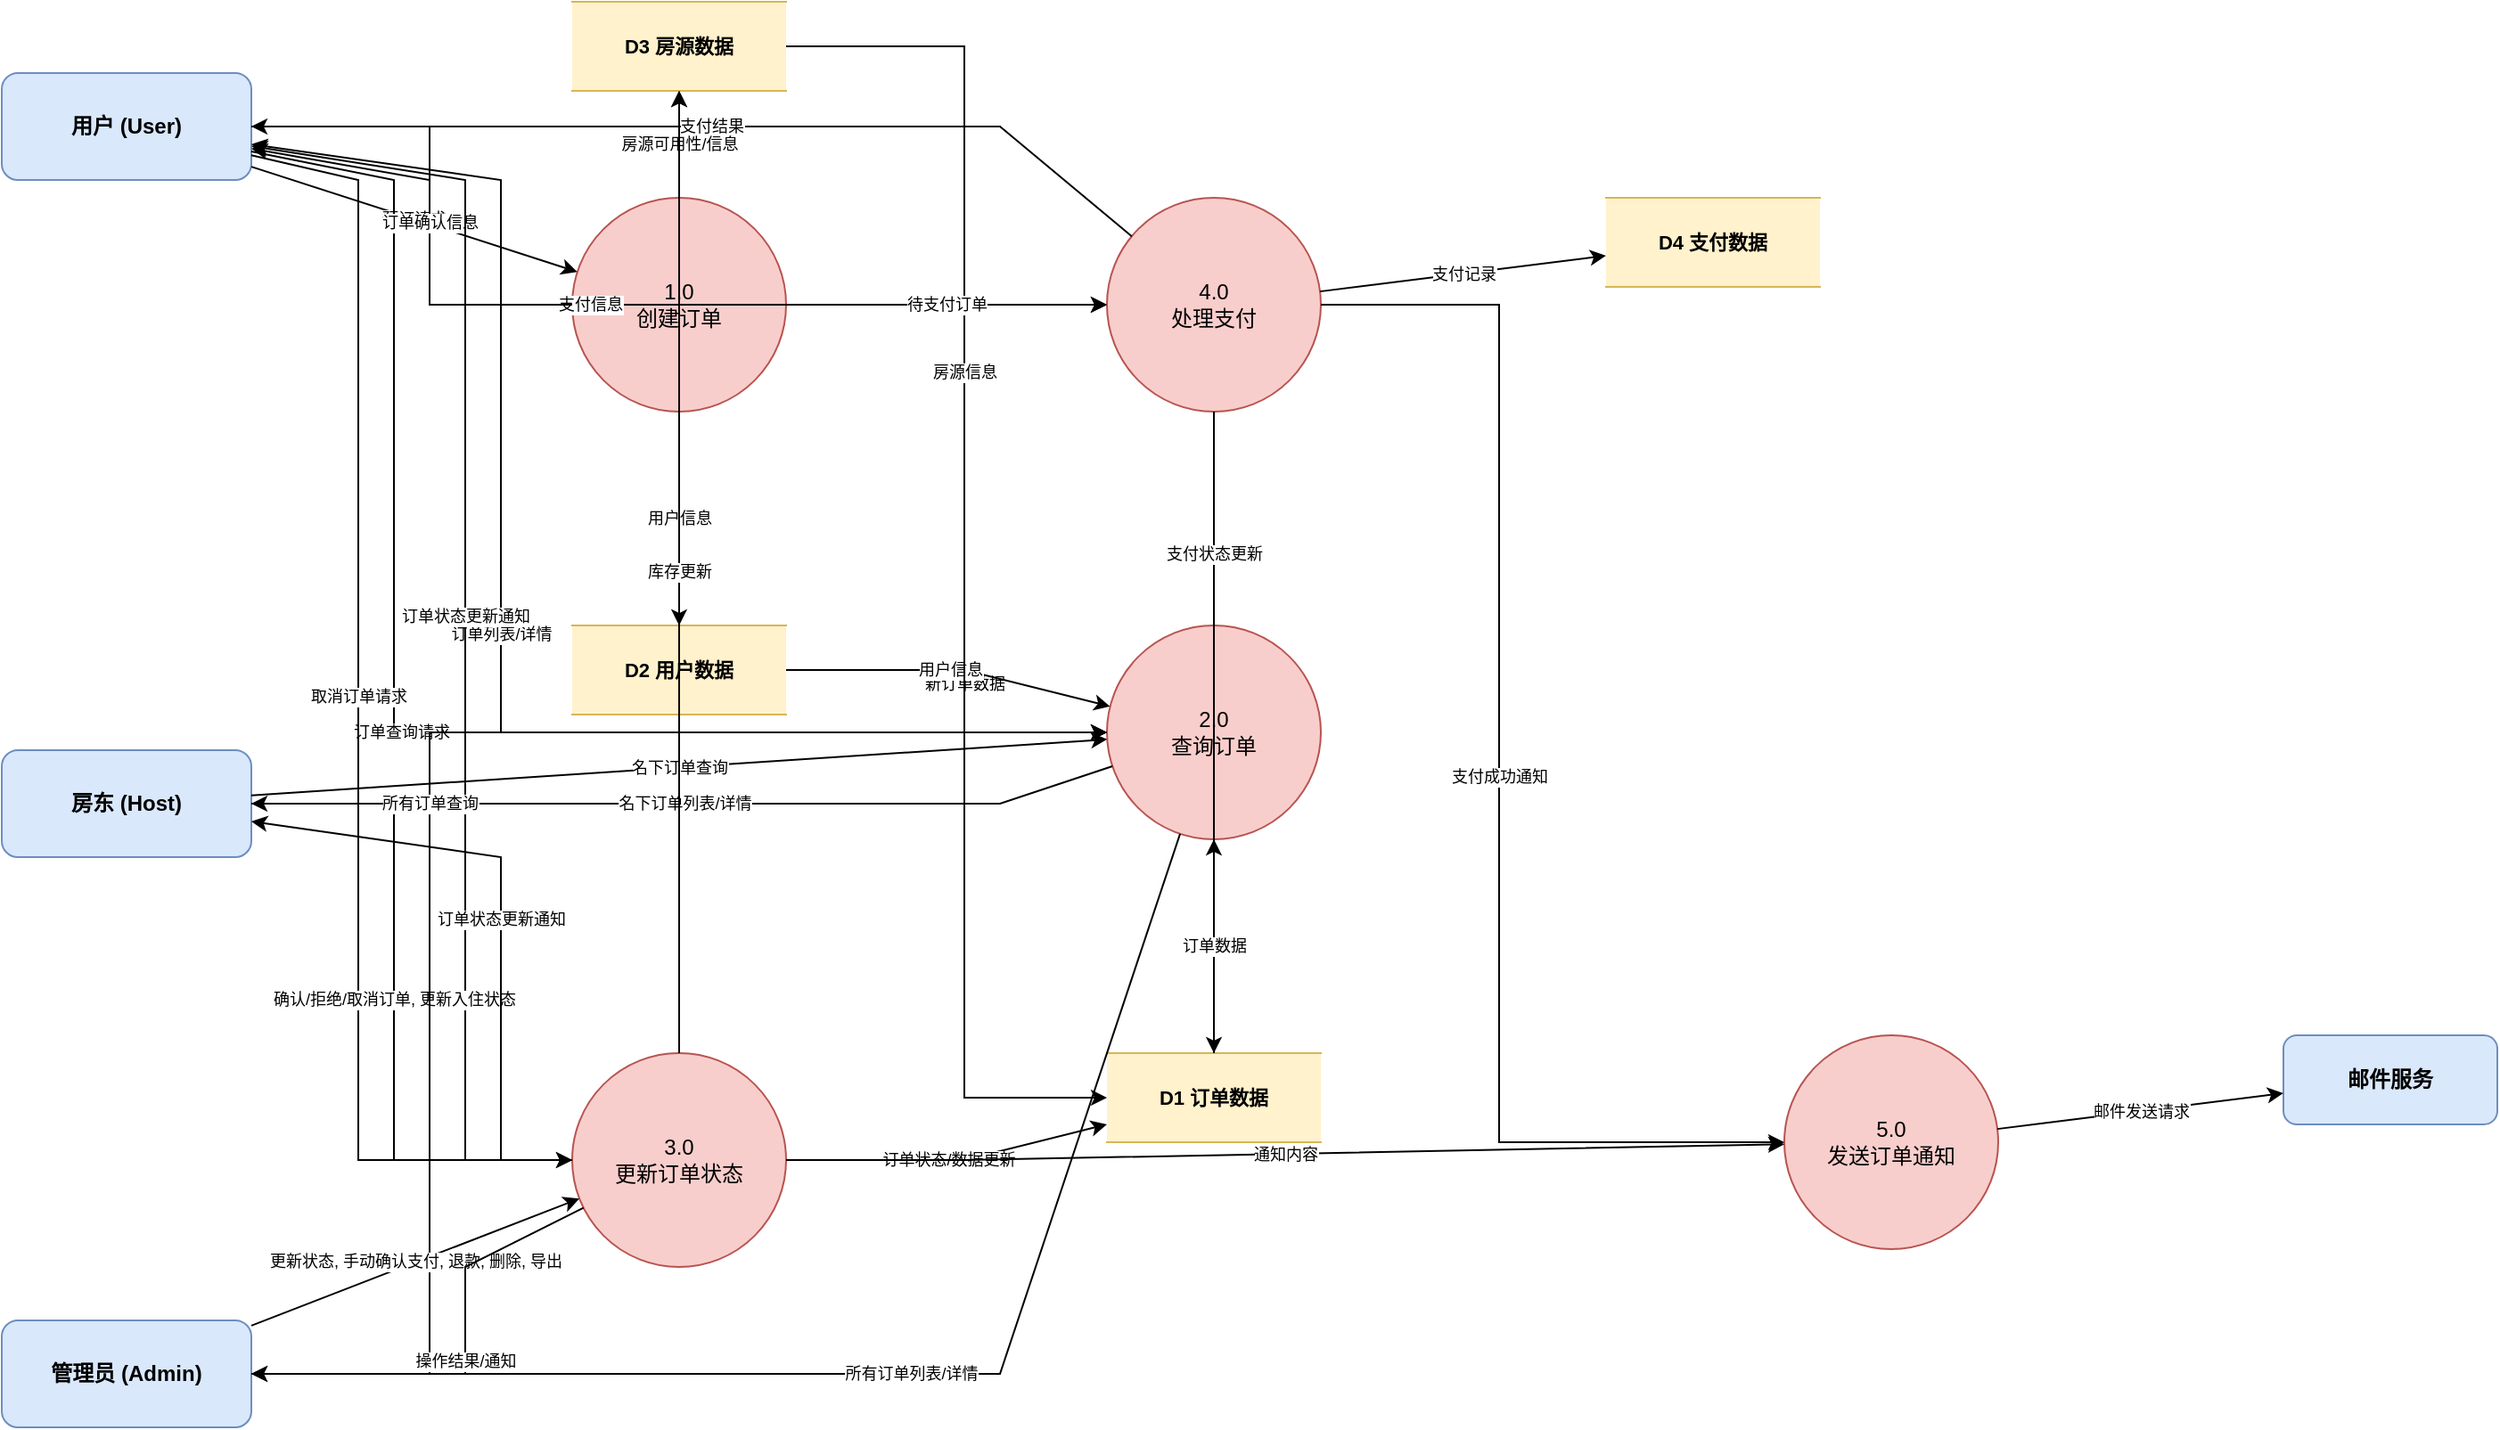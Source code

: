 <mxfile version="26.2.2">
  <diagram id="order_level1_dfd" name="订单模块Level1数据流图">
    <mxGraphModel dx="1471" dy="873" grid="1" gridSize="10" guides="1" tooltips="1" connect="1" arrows="1" fold="1" page="1" pageScale="1" pageWidth="2339" pageHeight="1654" math="0" shadow="0">
      <root>
        <mxCell id="0" />
        <mxCell id="1" parent="0" />
        <mxCell id="entity-user" value="用户 (User)" style="shape=rectangle;rounded=1;whiteSpace=wrap;html=1;fontSize=12;fontStyle=1;fillColor=#dae8fc;strokeColor=#6c8ebf;" parent="1" vertex="1">
          <mxGeometry x="40" y="80" width="140" height="60" as="geometry" />
        </mxCell>
        <mxCell id="entity-host" value="房东 (Host)" style="shape=rectangle;rounded=1;whiteSpace=wrap;html=1;fontSize=12;fontStyle=1;fillColor=#dae8fc;strokeColor=#6c8ebf;" parent="1" vertex="1">
          <mxGeometry x="40" y="460" width="140" height="60" as="geometry" />
        </mxCell>
        <mxCell id="entity-admin" value="管理员 (Admin)" style="shape=rectangle;rounded=1;whiteSpace=wrap;html=1;fontSize=12;fontStyle=1;fillColor=#dae8fc;strokeColor=#6c8ebf;" parent="1" vertex="1">
          <mxGeometry x="40" y="780" width="140" height="60" as="geometry" />
        </mxCell>
        <mxCell id="entity-email" value="邮件服务" style="shape=rectangle;rounded=1;whiteSpace=wrap;html=1;fontSize=12;fontStyle=1;fillColor=#dae8fc;strokeColor=#6c8ebf;" parent="1" vertex="1">
          <mxGeometry x="1320" y="620" width="120" height="50" as="geometry" />
        </mxCell>
        <mxCell id="process-create" value="1.0&#xa;创建订单" style="ellipse;whiteSpace=wrap;html=1;aspect=fixed;fontSize=12;verticalAlign=middle;fillColor=#f8cecc;strokeColor=#b85450;" parent="1" vertex="1">
          <mxGeometry x="360" y="150" width="120" height="120" as="geometry" />
        </mxCell>
        <mxCell id="process-query" value="2.0&#xa;查询订单" style="ellipse;whiteSpace=wrap;html=1;aspect=fixed;fontSize=12;verticalAlign=middle;fillColor=#f8cecc;strokeColor=#b85450;" parent="1" vertex="1">
          <mxGeometry x="660" y="390" width="120" height="120" as="geometry" />
        </mxCell>
        <mxCell id="process-update" value="3.0&#xa;更新订单状态" style="ellipse;whiteSpace=wrap;html=1;aspect=fixed;fontSize=12;verticalAlign=middle;fillColor=#f8cecc;strokeColor=#b85450;" parent="1" vertex="1">
          <mxGeometry x="360" y="630" width="120" height="120" as="geometry" />
        </mxCell>
        <mxCell id="process-payment" value="4.0&#xa;处理支付" style="ellipse;whiteSpace=wrap;html=1;aspect=fixed;fontSize=12;verticalAlign=middle;fillColor=#f8cecc;strokeColor=#b85450;" parent="1" vertex="1">
          <mxGeometry x="660" y="150" width="120" height="120" as="geometry" />
        </mxCell>
        <mxCell id="process-notify" value="5.0&#xa;发送订单通知" style="ellipse;whiteSpace=wrap;html=1;aspect=fixed;fontSize=12;verticalAlign=middle;fillColor=#f8cecc;strokeColor=#b85450;" parent="1" vertex="1">
          <mxGeometry x="1040" y="620" width="120" height="120" as="geometry" />
        </mxCell>
        <mxCell id="ds-orders" value="D1 订单数据" style="shape=partialRectangle;whiteSpace=wrap;html=1;left=0;right=0;fontSize=11;fontStyle=1;fillColor=#fff2cc;strokeColor=#d6b656;" parent="1" vertex="1">
          <mxGeometry x="660" y="630" width="120" height="50" as="geometry" />
        </mxCell>
        <mxCell id="ds-users" value="D2 用户数据" style="shape=partialRectangle;whiteSpace=wrap;html=1;left=0;right=0;fontSize=11;fontStyle=1;fillColor=#fff2cc;strokeColor=#d6b656;" parent="1" vertex="1">
          <mxGeometry x="360" y="390" width="120" height="50" as="geometry" />
        </mxCell>
        <mxCell id="ds-homestays" value="D3 房源数据" style="shape=partialRectangle;whiteSpace=wrap;html=1;left=0;right=0;fontSize=11;fontStyle=1;fillColor=#fff2cc;strokeColor=#d6b656;" parent="1" vertex="1">
          <mxGeometry x="360" y="40" width="120" height="50" as="geometry" />
        </mxCell>
        <mxCell id="ds-payments" value="D4 支付数据" style="shape=partialRectangle;whiteSpace=wrap;html=1;left=0;right=0;fontSize=11;fontStyle=1;fillColor=#fff2cc;strokeColor=#d6b656;" parent="1" vertex="1">
          <mxGeometry x="940" y="150" width="120" height="50" as="geometry" />
        </mxCell>
        <mxCell id="flow-user-create" value="预订请求" style="endArrow=classic;html=1;rounded=0;fontSize=9;" parent="1" source="entity-user" target="process-create" edge="1">
          <mxGeometry relative="1" as="geometry" />
        </mxCell>
        <mxCell id="flow-user-pay" value="支付信息" style="endArrow=classic;html=1;rounded=0;fontSize=9;" parent="1" source="entity-user" target="process-payment" edge="1">
          <mxGeometry relative="1" as="geometry">
            <Array as="points">
              <mxPoint x="280" y="110" />
              <mxPoint x="280" y="210" />
            </Array>
          </mxGeometry>
        </mxCell>
        <mxCell id="flow-user-query" value="订单查询请求" style="endArrow=classic;html=1;rounded=0;fontSize=9;" parent="1" source="entity-user" target="process-query" edge="1">
          <mxGeometry relative="1" as="geometry">
            <Array as="points">
              <mxPoint x="260" y="140" />
              <mxPoint x="260" y="450" />
            </Array>
          </mxGeometry>
        </mxCell>
        <mxCell id="flow-user-cancel" value="取消订单请求" style="endArrow=classic;html=1;rounded=0;fontSize=9;" parent="1" source="entity-user" target="process-update" edge="1">
          <mxGeometry x="-0.039" relative="1" as="geometry">
            <Array as="points">
              <mxPoint x="240" y="140" />
              <mxPoint x="240" y="690" />
            </Array>
            <mxPoint as="offset" />
          </mxGeometry>
        </mxCell>
        <mxCell id="flow-create-user" value="订单确认信息" style="endArrow=classic;html=1;rounded=0;fontSize=9;" parent="1" source="process-create" target="entity-user" edge="1">
          <mxGeometry relative="1" as="geometry">
            <Array as="points">
              <mxPoint x="280" y="210" />
              <mxPoint x="280" y="140" />
            </Array>
          </mxGeometry>
        </mxCell>
        <mxCell id="flow-pay-user" value="支付结果" style="endArrow=classic;html=1;rounded=0;fontSize=9;" parent="1" source="process-payment" target="entity-user" edge="1">
          <mxGeometry relative="1" as="geometry">
            <Array as="points">
              <mxPoint x="600" y="110" />
            </Array>
          </mxGeometry>
        </mxCell>
        <mxCell id="flow-query-user" value="订单列表/详情" style="endArrow=classic;html=1;rounded=0;fontSize=9;" parent="1" source="process-query" target="entity-user" edge="1">
          <mxGeometry relative="1" as="geometry">
            <Array as="points">
              <mxPoint x="320" y="450" />
              <mxPoint x="320" y="140" />
            </Array>
          </mxGeometry>
        </mxCell>
        <mxCell id="flow-update-user" value="订单状态更新通知" style="endArrow=classic;html=1;rounded=0;fontSize=9;" parent="1" source="process-update" target="entity-user" edge="1">
          <mxGeometry relative="1" as="geometry">
            <Array as="points">
              <mxPoint x="300" y="690" />
              <mxPoint x="300" y="140" />
            </Array>
          </mxGeometry>
        </mxCell>
        <mxCell id="flow-host-query" value="名下订单查询" style="endArrow=classic;html=1;rounded=0;fontSize=9;" parent="1" source="entity-host" target="process-query" edge="1">
          <mxGeometry relative="1" as="geometry" />
        </mxCell>
        <mxCell id="flow-host-update" value="确认/拒绝/取消订单, 更新入住状态" style="endArrow=classic;html=1;rounded=0;fontSize=9;" parent="1" source="entity-host" target="process-update" edge="1">
          <mxGeometry relative="1" as="geometry">
            <Array as="points">
              <mxPoint x="260" y="490" />
              <mxPoint x="260" y="690" />
            </Array>
          </mxGeometry>
        </mxCell>
        <mxCell id="flow-query-host" value="名下订单列表/详情" style="endArrow=classic;html=1;rounded=0;fontSize=9;" parent="1" source="process-query" target="entity-host" edge="1">
          <mxGeometry relative="1" as="geometry">
            <Array as="points">
              <mxPoint x="600" y="490" />
            </Array>
          </mxGeometry>
        </mxCell>
        <mxCell id="flow-update-host" value="订单状态更新通知" style="endArrow=classic;html=1;rounded=0;fontSize=9;" parent="1" source="process-update" target="entity-host" edge="1">
          <mxGeometry relative="1" as="geometry">
            <Array as="points">
              <mxPoint x="320" y="690" />
              <mxPoint x="320" y="520" />
            </Array>
          </mxGeometry>
        </mxCell>
        <mxCell id="flow-admin-query" value="所有订单查询" style="endArrow=classic;html=1;rounded=0;fontSize=9;" parent="1" source="entity-admin" target="process-query" edge="1">
          <mxGeometry relative="1" as="geometry">
            <Array as="points">
              <mxPoint x="280" y="810" />
              <mxPoint x="280" y="450" />
            </Array>
          </mxGeometry>
        </mxCell>
        <mxCell id="flow-admin-update" value="更新状态, 手动确认支付, 退款, 删除, 导出" style="endArrow=classic;html=1;rounded=0;fontSize=9;" parent="1" source="entity-admin" target="process-update" edge="1">
          <mxGeometry relative="1" as="geometry" />
        </mxCell>
        <mxCell id="flow-query-admin" value="所有订单列表/详情" style="endArrow=classic;html=1;rounded=0;fontSize=9;" parent="1" source="process-query" target="entity-admin" edge="1">
          <mxGeometry relative="1" as="geometry">
            <Array as="points">
              <mxPoint x="600" y="810" />
            </Array>
          </mxGeometry>
        </mxCell>
        <mxCell id="flow-update-admin" value="操作结果/通知" style="endArrow=classic;html=1;rounded=0;fontSize=9;" parent="1" source="process-update" target="entity-admin" edge="1">
          <mxGeometry relative="1" as="geometry">
            <Array as="points">
              <mxPoint x="300" y="750" />
              <mxPoint x="300" y="810" />
            </Array>
          </mxGeometry>
        </mxCell>
        <mxCell id="flow-create-hs" value="房源可用性/信息" style="endArrow=classic;html=1;rounded=0;fontSize=9;" parent="1" source="process-create" target="ds-homestays" edge="1">
          <mxGeometry relative="1" as="geometry">
            <Array as="points">
              <mxPoint x="420" y="120" />
            </Array>
          </mxGeometry>
        </mxCell>
        <mxCell id="flow-create-userds" value="用户信息" style="endArrow=classic;html=1;rounded=0;fontSize=9;" parent="1" source="process-create" target="ds-users" edge="1">
          <mxGeometry relative="1" as="geometry">
            <Array as="points">
              <mxPoint x="420" y="300" />
            </Array>
          </mxGeometry>
        </mxCell>
        <mxCell id="flow-create-orderds" value="新订单数据" style="endArrow=classic;html=1;rounded=0;fontSize=9;" parent="1" source="process-create" target="ds-orders" edge="1">
          <mxGeometry relative="1" as="geometry">
            <Array as="points">
              <mxPoint x="580" y="210" />
              <mxPoint x="580" y="655" />
            </Array>
          </mxGeometry>
        </mxCell>
        <mxCell id="flow-pay-orderds" value="支付状态更新" style="endArrow=classic;html=1;rounded=0;fontSize=9;" parent="1" source="process-payment" target="ds-orders" edge="1">
          <mxGeometry x="-0.556" relative="1" as="geometry">
            <Array as="points">
              <mxPoint x="720" y="300" />
              <mxPoint x="720" y="600" />
            </Array>
            <mxPoint as="offset" />
          </mxGeometry>
        </mxCell>
        <mxCell id="flow-pay-paymentds" value="支付记录" style="endArrow=classic;html=1;rounded=0;fontSize=9;" parent="1" source="process-payment" target="ds-payments" edge="1">
          <mxGeometry relative="1" as="geometry" />
        </mxCell>
        <mxCell id="flow-query-orderds" value="订单数据" style="endArrow=classic;html=1;rounded=0;fontSize=9;" parent="1" source="ds-orders" target="process-query" edge="1">
          <mxGeometry relative="1" as="geometry">
            <Array as="points">
              <mxPoint x="720" y="540" />
            </Array>
          </mxGeometry>
        </mxCell>
        <mxCell id="flow-query-userds" value="用户信息" style="endArrow=classic;html=1;rounded=0;fontSize=9;" parent="1" source="ds-users" target="process-query" edge="1">
          <mxGeometry relative="1" as="geometry">
            <Array as="points">
              <mxPoint x="580" y="415" />
            </Array>
          </mxGeometry>
        </mxCell>
        <mxCell id="flow-query-hs" value="房源信息" style="endArrow=classic;html=1;rounded=0;fontSize=9;" parent="1" source="ds-homestays" target="process-query" edge="1">
          <mxGeometry relative="1" as="geometry">
            <Array as="points">
              <mxPoint x="580" y="65" />
              <mxPoint x="580" y="450" />
            </Array>
          </mxGeometry>
        </mxCell>
        <mxCell id="flow-update-orderds" value="订单状态/数据更新" style="endArrow=classic;html=1;rounded=0;fontSize=9;" parent="1" source="process-update" target="ds-orders" edge="1">
          <mxGeometry relative="1" as="geometry">
            <Array as="points">
              <mxPoint x="580" y="690" />
            </Array>
          </mxGeometry>
        </mxCell>
        <mxCell id="flow-update-hs" value="库存更新" style="endArrow=classic;html=1;rounded=0;fontSize=9;" parent="1" source="process-update" target="ds-homestays" edge="1">
          <mxGeometry relative="1" as="geometry">
            <Array as="points">
              <mxPoint x="420" y="580" />
              <mxPoint x="420" y="120" />
            </Array>
          </mxGeometry>
        </mxCell>
        <mxCell id="flow-create-pay" value="待支付订单" style="endArrow=classic;html=1;rounded=0;fontSize=9;" parent="1" source="process-create" target="process-payment" edge="1">
          <mxGeometry relative="1" as="geometry" />
        </mxCell>
        <mxCell id="flow-update-notify" value="通知内容" style="endArrow=classic;html=1;rounded=0;fontSize=9;" parent="1" source="process-update" target="process-notify" edge="1">
          <mxGeometry relative="1" as="geometry">
            <Array as="points">
              <mxPoint x="580" y="690" />
            </Array>
          </mxGeometry>
        </mxCell>
        <mxCell id="flow-pay-notify" value="支付成功通知" style="endArrow=classic;html=1;rounded=0;fontSize=9;" parent="1" source="process-payment" target="process-notify" edge="1">
          <mxGeometry relative="1" as="geometry">
            <Array as="points">
              <mxPoint x="880" y="210" />
              <mxPoint x="880" y="680" />
            </Array>
          </mxGeometry>
        </mxCell>
        <mxCell id="flow-notify-email" value="邮件发送请求" style="endArrow=classic;html=1;rounded=0;fontSize=9;" parent="1" source="process-notify" target="entity-email" edge="1">
          <mxGeometry relative="1" as="geometry" />
        </mxCell>
      </root>
    </mxGraphModel>
  </diagram>
</mxfile>
